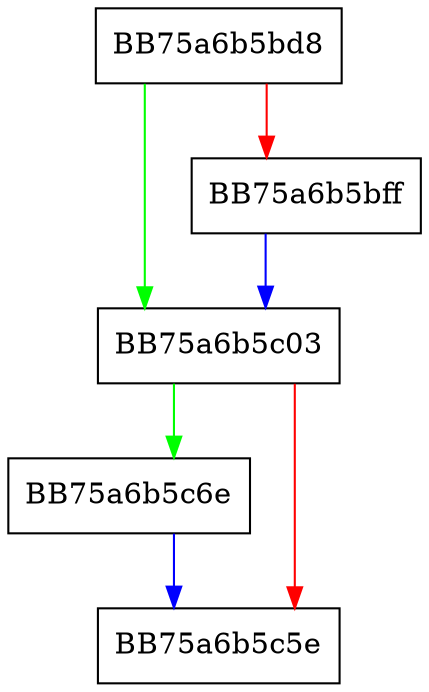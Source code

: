 digraph SetDetectionData {
  node [shape="box"];
  graph [splines=ortho];
  BB75a6b5bd8 -> BB75a6b5c03 [color="green"];
  BB75a6b5bd8 -> BB75a6b5bff [color="red"];
  BB75a6b5bff -> BB75a6b5c03 [color="blue"];
  BB75a6b5c03 -> BB75a6b5c6e [color="green"];
  BB75a6b5c03 -> BB75a6b5c5e [color="red"];
  BB75a6b5c6e -> BB75a6b5c5e [color="blue"];
}